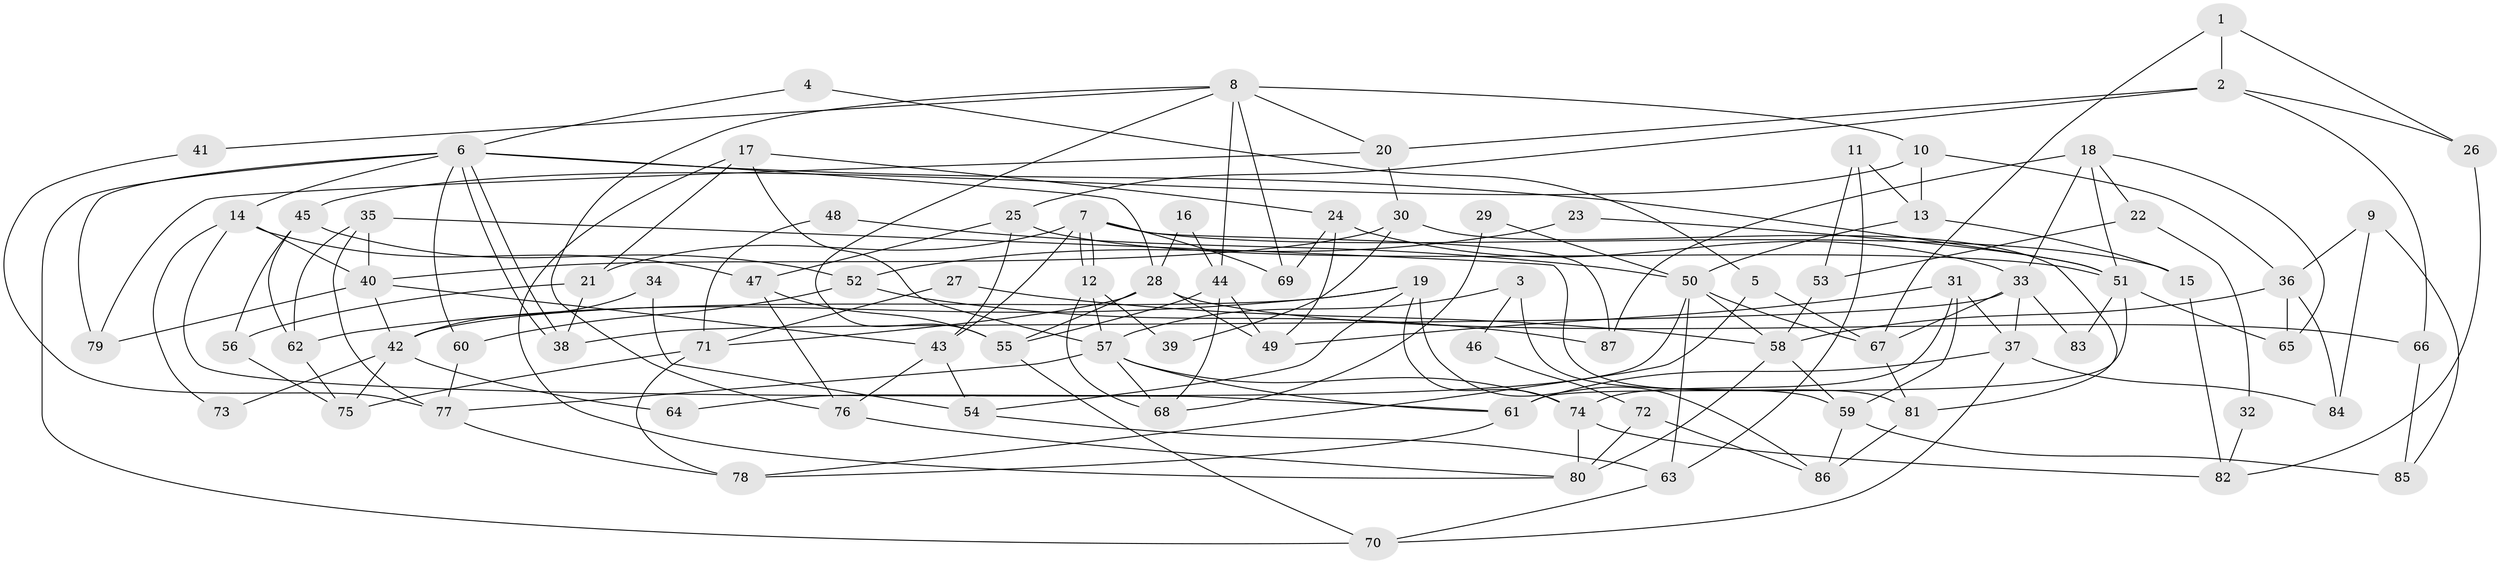 // coarse degree distribution, {9: 0.06976744186046512, 3: 0.13953488372093023, 18: 0.023255813953488372, 8: 0.046511627906976744, 5: 0.13953488372093023, 4: 0.11627906976744186, 6: 0.11627906976744186, 10: 0.046511627906976744, 7: 0.13953488372093023, 2: 0.13953488372093023, 1: 0.023255813953488372}
// Generated by graph-tools (version 1.1) at 2025/18/03/04/25 18:18:59]
// undirected, 87 vertices, 174 edges
graph export_dot {
graph [start="1"]
  node [color=gray90,style=filled];
  1;
  2;
  3;
  4;
  5;
  6;
  7;
  8;
  9;
  10;
  11;
  12;
  13;
  14;
  15;
  16;
  17;
  18;
  19;
  20;
  21;
  22;
  23;
  24;
  25;
  26;
  27;
  28;
  29;
  30;
  31;
  32;
  33;
  34;
  35;
  36;
  37;
  38;
  39;
  40;
  41;
  42;
  43;
  44;
  45;
  46;
  47;
  48;
  49;
  50;
  51;
  52;
  53;
  54;
  55;
  56;
  57;
  58;
  59;
  60;
  61;
  62;
  63;
  64;
  65;
  66;
  67;
  68;
  69;
  70;
  71;
  72;
  73;
  74;
  75;
  76;
  77;
  78;
  79;
  80;
  81;
  82;
  83;
  84;
  85;
  86;
  87;
  1 -- 2;
  1 -- 26;
  1 -- 67;
  2 -- 66;
  2 -- 20;
  2 -- 25;
  2 -- 26;
  3 -- 57;
  3 -- 59;
  3 -- 46;
  4 -- 6;
  4 -- 5;
  5 -- 67;
  5 -- 78;
  6 -- 38;
  6 -- 38;
  6 -- 14;
  6 -- 28;
  6 -- 51;
  6 -- 60;
  6 -- 70;
  6 -- 79;
  7 -- 43;
  7 -- 12;
  7 -- 12;
  7 -- 15;
  7 -- 21;
  7 -- 69;
  7 -- 87;
  8 -- 10;
  8 -- 69;
  8 -- 20;
  8 -- 41;
  8 -- 44;
  8 -- 55;
  8 -- 76;
  9 -- 36;
  9 -- 84;
  9 -- 85;
  10 -- 45;
  10 -- 36;
  10 -- 13;
  11 -- 13;
  11 -- 63;
  11 -- 53;
  12 -- 68;
  12 -- 39;
  12 -- 57;
  13 -- 50;
  13 -- 15;
  14 -- 47;
  14 -- 61;
  14 -- 40;
  14 -- 73;
  15 -- 82;
  16 -- 28;
  16 -- 44;
  17 -- 21;
  17 -- 24;
  17 -- 57;
  17 -- 80;
  18 -- 33;
  18 -- 51;
  18 -- 22;
  18 -- 65;
  18 -- 87;
  19 -- 74;
  19 -- 62;
  19 -- 42;
  19 -- 54;
  19 -- 86;
  20 -- 79;
  20 -- 30;
  21 -- 38;
  21 -- 56;
  22 -- 53;
  22 -- 32;
  23 -- 51;
  23 -- 52;
  24 -- 49;
  24 -- 33;
  24 -- 69;
  25 -- 47;
  25 -- 43;
  25 -- 51;
  26 -- 82;
  27 -- 58;
  27 -- 71;
  28 -- 55;
  28 -- 49;
  28 -- 66;
  28 -- 71;
  29 -- 68;
  29 -- 50;
  30 -- 40;
  30 -- 39;
  30 -- 81;
  31 -- 74;
  31 -- 37;
  31 -- 49;
  31 -- 59;
  32 -- 82;
  33 -- 67;
  33 -- 37;
  33 -- 38;
  33 -- 83;
  34 -- 42;
  34 -- 54;
  35 -- 77;
  35 -- 40;
  35 -- 62;
  35 -- 81;
  36 -- 58;
  36 -- 65;
  36 -- 84;
  37 -- 70;
  37 -- 61;
  37 -- 84;
  40 -- 43;
  40 -- 42;
  40 -- 79;
  41 -- 77;
  42 -- 64;
  42 -- 73;
  42 -- 75;
  43 -- 54;
  43 -- 76;
  44 -- 49;
  44 -- 55;
  44 -- 68;
  45 -- 52;
  45 -- 56;
  45 -- 62;
  46 -- 72;
  47 -- 55;
  47 -- 76;
  48 -- 50;
  48 -- 71;
  50 -- 58;
  50 -- 67;
  50 -- 63;
  50 -- 64;
  51 -- 61;
  51 -- 65;
  51 -- 83;
  52 -- 60;
  52 -- 87;
  53 -- 58;
  54 -- 63;
  55 -- 70;
  56 -- 75;
  57 -- 61;
  57 -- 68;
  57 -- 74;
  57 -- 77;
  58 -- 80;
  58 -- 59;
  59 -- 86;
  59 -- 85;
  60 -- 77;
  61 -- 78;
  62 -- 75;
  63 -- 70;
  66 -- 85;
  67 -- 81;
  71 -- 75;
  71 -- 78;
  72 -- 86;
  72 -- 80;
  74 -- 80;
  74 -- 82;
  76 -- 80;
  77 -- 78;
  81 -- 86;
}
